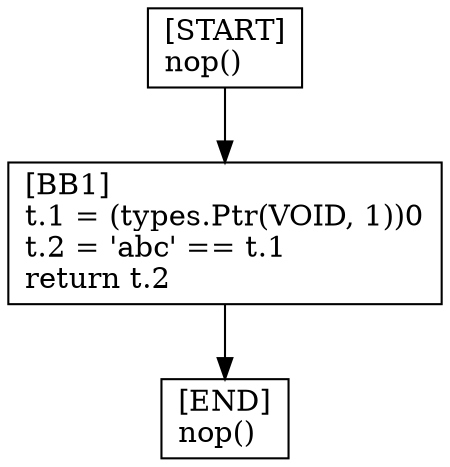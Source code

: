 digraph {
  node [shape=box]
  END [label="[END]\lnop()\l"];
  START [label="[START]\lnop()\l"];
  BB1 [label="[BB1]\lt.1 = (types.Ptr(VOID, 1))0\lt.2 = 'abc' == t.1\lreturn t.2\l"];
  START -> BB1;
  BB1 -> END;
}
